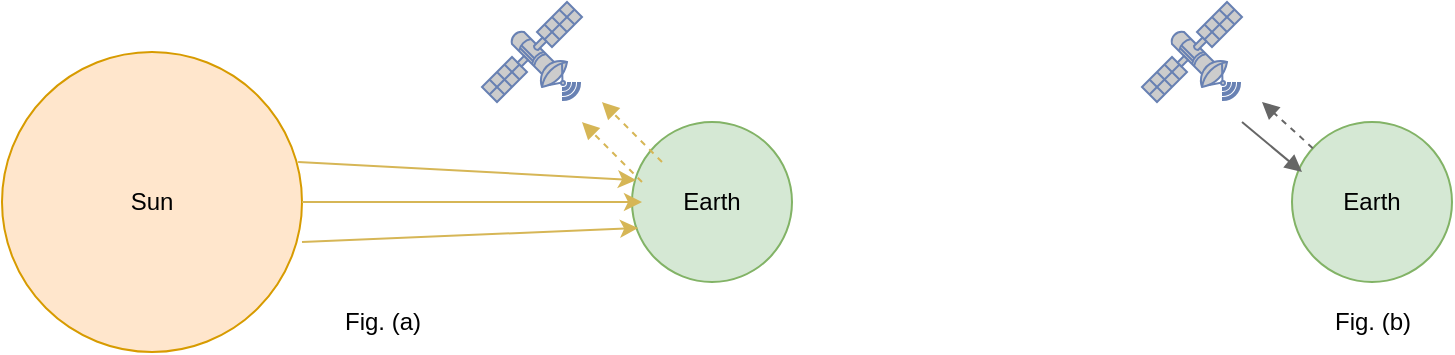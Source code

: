 <mxfile version="17.4.2" type="device"><diagram id="uxWviXhofLo5yraB-ar1" name="Page-1"><mxGraphModel dx="565" dy="526" grid="1" gridSize="10" guides="1" tooltips="1" connect="1" arrows="1" fold="1" page="1" pageScale="1" pageWidth="850" pageHeight="1100" math="0" shadow="0"><root><mxCell id="0"/><mxCell id="1" parent="0"/><mxCell id="DXdIEg0vbAO1iKmi9W_A-2" value="Earth" style="ellipse;whiteSpace=wrap;html=1;aspect=fixed;fillColor=#d5e8d4;strokeColor=#82b366;" parent="1" vertex="1"><mxGeometry x="355" y="330" width="80" height="80" as="geometry"/></mxCell><mxCell id="DXdIEg0vbAO1iKmi9W_A-1" value="Sun" style="ellipse;whiteSpace=wrap;html=1;aspect=fixed;fillColor=#ffe6cc;strokeColor=#d79b00;" parent="1" vertex="1"><mxGeometry x="40" y="295" width="150" height="150" as="geometry"/></mxCell><mxCell id="DXdIEg0vbAO1iKmi9W_A-4" value="" style="endArrow=classic;html=1;rounded=0;fillColor=#fff2cc;strokeColor=#d6b656;exitX=0.987;exitY=0.367;exitDx=0;exitDy=0;exitPerimeter=0;entryX=0.025;entryY=0.363;entryDx=0;entryDy=0;entryPerimeter=0;" parent="1" source="DXdIEg0vbAO1iKmi9W_A-1" target="DXdIEg0vbAO1iKmi9W_A-2" edge="1"><mxGeometry width="50" height="50" relative="1" as="geometry"><mxPoint x="180" y="560" as="sourcePoint"/><mxPoint x="230" y="510" as="targetPoint"/></mxGeometry></mxCell><mxCell id="DXdIEg0vbAO1iKmi9W_A-6" value="" style="endArrow=classic;html=1;rounded=0;fillColor=#fff2cc;strokeColor=#d6b656;exitX=1;exitY=0.5;exitDx=0;exitDy=0;" parent="1" source="DXdIEg0vbAO1iKmi9W_A-1" edge="1"><mxGeometry width="50" height="50" relative="1" as="geometry"><mxPoint x="198.05" y="360.05" as="sourcePoint"/><mxPoint x="360" y="370" as="targetPoint"/></mxGeometry></mxCell><mxCell id="DXdIEg0vbAO1iKmi9W_A-7" value="" style="endArrow=classic;html=1;rounded=0;fillColor=#fff2cc;strokeColor=#d6b656;entryX=0.038;entryY=0.663;entryDx=0;entryDy=0;entryPerimeter=0;exitX=1;exitY=0.633;exitDx=0;exitDy=0;exitPerimeter=0;" parent="1" source="DXdIEg0vbAO1iKmi9W_A-1" target="DXdIEg0vbAO1iKmi9W_A-2" edge="1"><mxGeometry width="50" height="50" relative="1" as="geometry"><mxPoint x="220" y="410" as="sourcePoint"/><mxPoint x="410" y="450" as="targetPoint"/></mxGeometry></mxCell><mxCell id="DXdIEg0vbAO1iKmi9W_A-8" value="" style="endArrow=block;dashed=1;html=1;rounded=0;fillColor=#fff2cc;strokeColor=#d6b656;endFill=1;" parent="1" edge="1"><mxGeometry width="50" height="50" relative="1" as="geometry"><mxPoint x="360" y="360" as="sourcePoint"/><mxPoint x="330" y="330" as="targetPoint"/><Array as="points"/></mxGeometry></mxCell><mxCell id="DXdIEg0vbAO1iKmi9W_A-9" value="" style="endArrow=block;dashed=1;html=1;rounded=0;fillColor=#fff2cc;strokeColor=#d6b656;endFill=1;" parent="1" edge="1"><mxGeometry width="50" height="50" relative="1" as="geometry"><mxPoint x="370" y="350" as="sourcePoint"/><mxPoint x="340" y="320" as="targetPoint"/><Array as="points"/></mxGeometry></mxCell><mxCell id="DXdIEg0vbAO1iKmi9W_A-10" value="" style="fontColor=#0066CC;verticalAlign=top;verticalLabelPosition=bottom;labelPosition=center;align=center;html=1;outlineConnect=0;fillColor=#CCCCCC;strokeColor=#6881B3;gradientColor=none;gradientDirection=north;strokeWidth=2;shape=mxgraph.networks.satellite;rotation=-90;" parent="1" vertex="1"><mxGeometry x="280" y="270" width="50" height="50" as="geometry"/></mxCell><mxCell id="C9bklmVU33oIgK_SFWiq-1" value="Earth" style="ellipse;whiteSpace=wrap;html=1;aspect=fixed;fillColor=#d5e8d4;strokeColor=#82b366;" parent="1" vertex="1"><mxGeometry x="685" y="330" width="80" height="80" as="geometry"/></mxCell><mxCell id="C9bklmVU33oIgK_SFWiq-2" value="" style="endArrow=block;dashed=1;html=1;rounded=0;fillColor=#f5f5f5;strokeColor=#666666;endFill=1;" parent="1" source="C9bklmVU33oIgK_SFWiq-1" edge="1"><mxGeometry width="50" height="50" relative="1" as="geometry"><mxPoint x="690" y="350" as="sourcePoint"/><mxPoint x="670" y="320" as="targetPoint"/><Array as="points"/></mxGeometry></mxCell><mxCell id="C9bklmVU33oIgK_SFWiq-3" value="" style="fontColor=#0066CC;verticalAlign=top;verticalLabelPosition=bottom;labelPosition=center;align=center;html=1;outlineConnect=0;fillColor=#CCCCCC;strokeColor=#6881B3;gradientColor=none;gradientDirection=north;strokeWidth=2;shape=mxgraph.networks.satellite;rotation=-90;" parent="1" vertex="1"><mxGeometry x="610" y="270" width="50" height="50" as="geometry"/></mxCell><mxCell id="C9bklmVU33oIgK_SFWiq-4" value="" style="endArrow=block;html=1;rounded=0;fillColor=#f5f5f5;strokeColor=#666666;endFill=1;" parent="1" edge="1"><mxGeometry width="50" height="50" relative="1" as="geometry"><mxPoint x="660" y="330" as="sourcePoint"/><mxPoint x="690" y="355" as="targetPoint"/><Array as="points"/></mxGeometry></mxCell><mxCell id="_JO0o0Thit4SgRFe89K_-1" value="Fig. (a)" style="text;html=1;align=center;verticalAlign=middle;resizable=0;points=[];autosize=1;strokeColor=none;fillColor=none;" vertex="1" parent="1"><mxGeometry x="205" y="420" width="50" height="20" as="geometry"/></mxCell><mxCell id="_JO0o0Thit4SgRFe89K_-2" value="Fig. (b)" style="text;html=1;align=center;verticalAlign=middle;resizable=0;points=[];autosize=1;strokeColor=none;fillColor=none;" vertex="1" parent="1"><mxGeometry x="700" y="420" width="50" height="20" as="geometry"/></mxCell></root></mxGraphModel></diagram></mxfile>